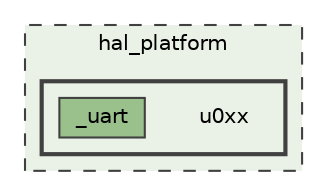 digraph "hal_platform/u0xx"
{
 // INTERACTIVE_SVG=YES
 // LATEX_PDF_SIZE
  bgcolor="transparent";
  edge [fontname=Helvetica,fontsize=10,labelfontname=Helvetica,labelfontsize=10];
  node [fontname=Helvetica,fontsize=10,shape=box,height=0.2,width=0.4];
  compound=true
  subgraph clusterdir_7da9fa3e46f3496e22e0d53e72e5a458 {
    graph [ bgcolor="#eaf2e7", pencolor="grey25", label="hal_platform", fontname=Helvetica,fontsize=10 style="filled,dashed", URL="dir_7da9fa3e46f3496e22e0d53e72e5a458.html",tooltip=""]
  subgraph clusterdir_e6e81f65b81118890ab216e7e6c72be2 {
    graph [ bgcolor="#eaf2e7", pencolor="grey25", label="", fontname=Helvetica,fontsize=10 style="filled,bold", URL="dir_e6e81f65b81118890ab216e7e6c72be2.html",tooltip=""]
    dir_e6e81f65b81118890ab216e7e6c72be2 [shape=plaintext, label="u0xx"];
  dir_f9bac1dc5d25c529cb9049867e3a7842 [label="_uart", fillcolor="#9ac18c", color="grey25", style="filled", URL="dir_f9bac1dc5d25c529cb9049867e3a7842.html",tooltip=""];
  }
  }
}
